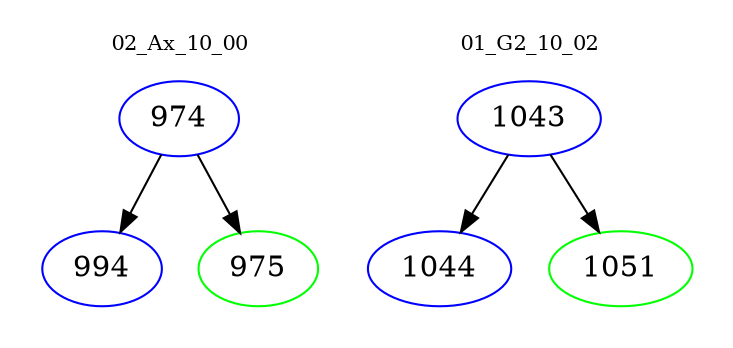 digraph{
subgraph cluster_0 {
color = white
label = "02_Ax_10_00";
fontsize=10;
T0_974 [label="974", color="blue"]
T0_974 -> T0_994 [color="black"]
T0_994 [label="994", color="blue"]
T0_974 -> T0_975 [color="black"]
T0_975 [label="975", color="green"]
}
subgraph cluster_1 {
color = white
label = "01_G2_10_02";
fontsize=10;
T1_1043 [label="1043", color="blue"]
T1_1043 -> T1_1044 [color="black"]
T1_1044 [label="1044", color="blue"]
T1_1043 -> T1_1051 [color="black"]
T1_1051 [label="1051", color="green"]
}
}
